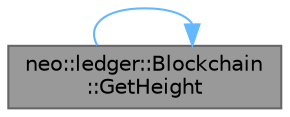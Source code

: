 digraph "neo::ledger::Blockchain::GetHeight"
{
 // LATEX_PDF_SIZE
  bgcolor="transparent";
  edge [fontname=Helvetica,fontsize=10,labelfontname=Helvetica,labelfontsize=10];
  node [fontname=Helvetica,fontsize=10,shape=box,height=0.2,width=0.4];
  rankdir="LR";
  Node1 [id="Node000001",label="neo::ledger::Blockchain\l::GetHeight",height=0.2,width=0.4,color="gray40", fillcolor="grey60", style="filled", fontcolor="black",tooltip="Gets the current block height."];
  Node1 -> Node1 [id="edge1_Node000001_Node000001",color="steelblue1",style="solid",tooltip=" "];
}

